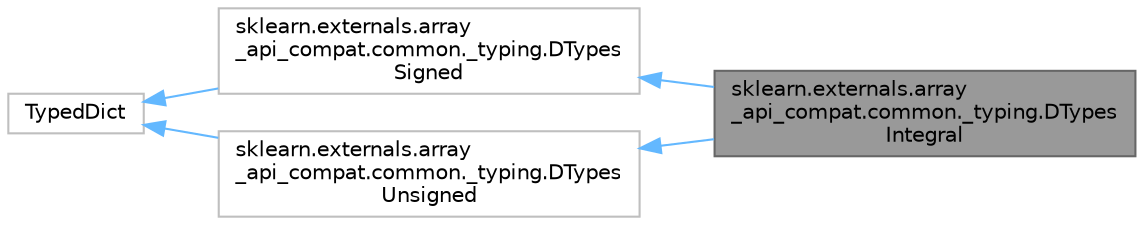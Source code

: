 digraph "sklearn.externals.array_api_compat.common._typing.DTypesIntegral"
{
 // LATEX_PDF_SIZE
  bgcolor="transparent";
  edge [fontname=Helvetica,fontsize=10,labelfontname=Helvetica,labelfontsize=10];
  node [fontname=Helvetica,fontsize=10,shape=box,height=0.2,width=0.4];
  rankdir="LR";
  Node1 [id="Node000001",label="sklearn.externals.array\l_api_compat.common._typing.DTypes\lIntegral",height=0.2,width=0.4,color="gray40", fillcolor="grey60", style="filled", fontcolor="black",tooltip=" "];
  Node2 -> Node1 [id="edge5_Node000001_Node000002",dir="back",color="steelblue1",style="solid",tooltip=" "];
  Node2 [id="Node000002",label="sklearn.externals.array\l_api_compat.common._typing.DTypes\lSigned",height=0.2,width=0.4,color="grey75", fillcolor="white", style="filled",URL="$d2/db0/classsklearn_1_1externals_1_1array__api__compat_1_1common_1_1__typing_1_1DTypesSigned.html",tooltip=" "];
  Node3 -> Node2 [id="edge6_Node000002_Node000003",dir="back",color="steelblue1",style="solid",tooltip=" "];
  Node3 [id="Node000003",label="TypedDict",height=0.2,width=0.4,color="grey75", fillcolor="white", style="filled",URL="$da/de3/classTypedDict.html",tooltip=" "];
  Node4 -> Node1 [id="edge7_Node000001_Node000004",dir="back",color="steelblue1",style="solid",tooltip=" "];
  Node4 [id="Node000004",label="sklearn.externals.array\l_api_compat.common._typing.DTypes\lUnsigned",height=0.2,width=0.4,color="grey75", fillcolor="white", style="filled",URL="$de/d26/classsklearn_1_1externals_1_1array__api__compat_1_1common_1_1__typing_1_1DTypesUnsigned.html",tooltip=" "];
  Node3 -> Node4 [id="edge8_Node000004_Node000003",dir="back",color="steelblue1",style="solid",tooltip=" "];
}
